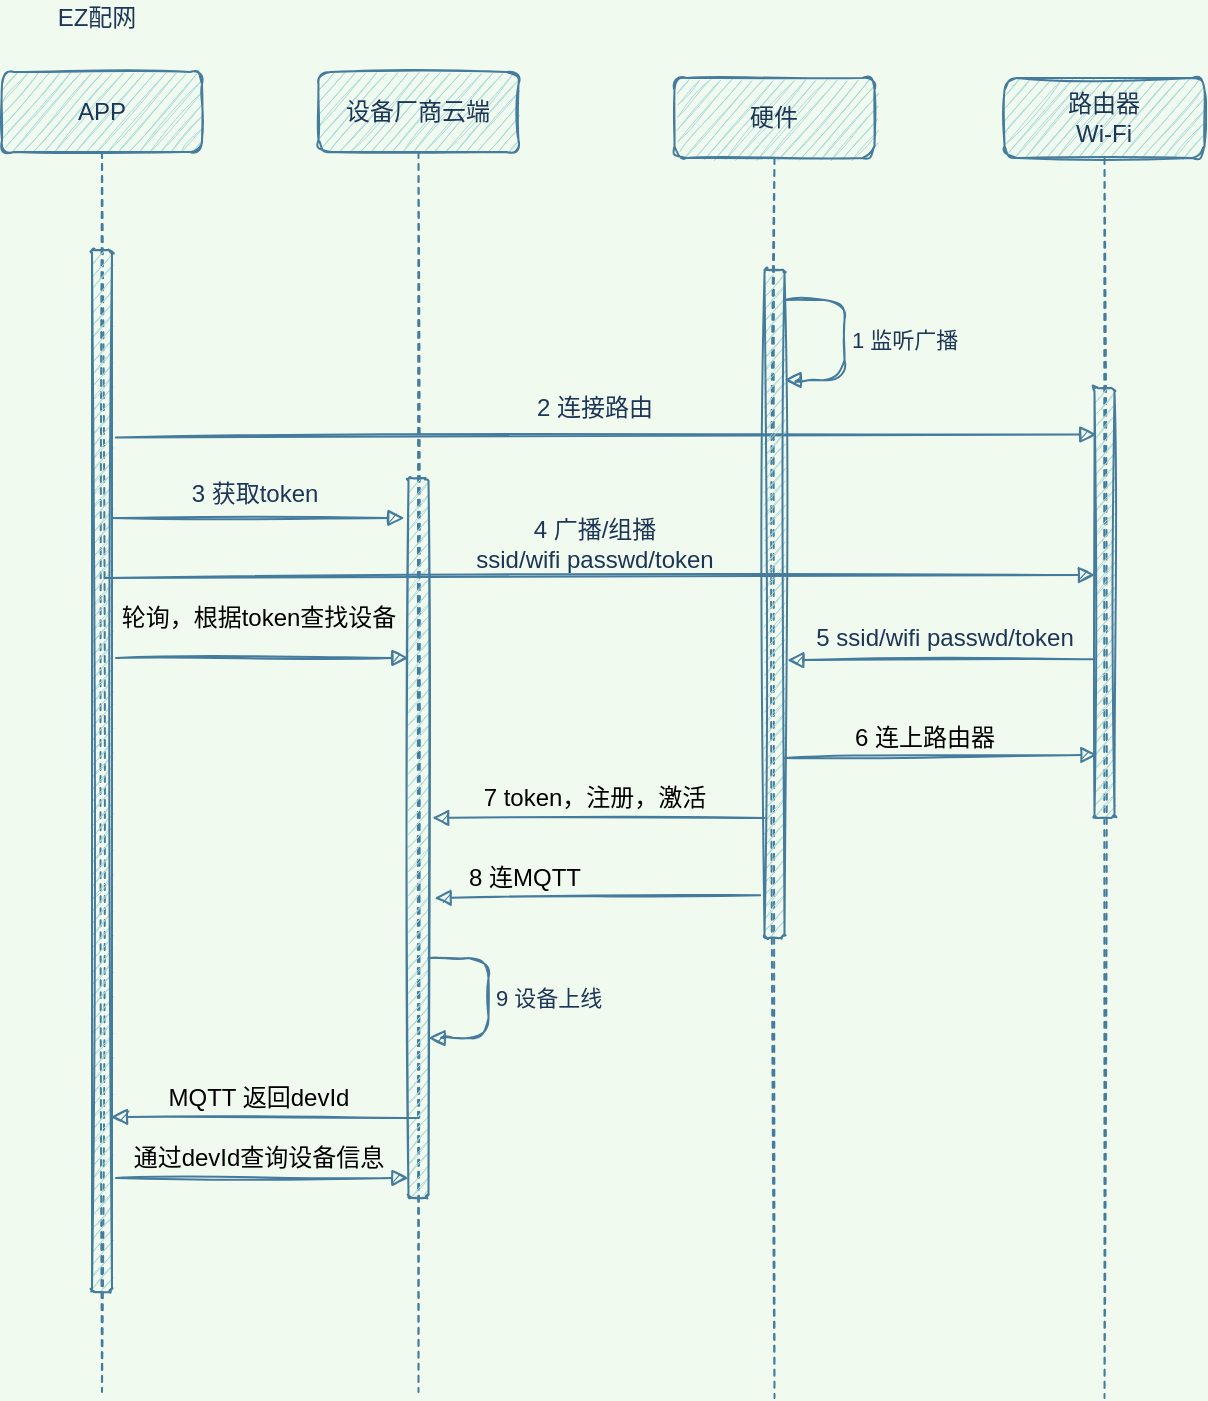 <mxfile version="14.6.13" type="device" pages="4"><diagram id="kgpKYQtTHZ0yAKxKKP6v" name="EZ配网"><mxGraphModel dx="1113" dy="734" grid="0" gridSize="10" guides="1" tooltips="1" connect="1" arrows="1" fold="1" page="1" pageScale="1" pageWidth="850" pageHeight="1100" background="#F1FAEE" math="0" shadow="0"><root><mxCell id="0"/><mxCell id="1" parent="0"/><mxCell id="9DvEw8QAclFTH_7B0OUG-3" value="设备厂商云端" style="shape=umlLifeline;perimeter=lifelinePerimeter;whiteSpace=wrap;html=1;container=1;collapsible=0;recursiveResize=0;outlineConnect=0;fillColor=#A8DADC;strokeColor=#457B9D;fontColor=#1D3557;rounded=1;sketch=1;" parent="1" vertex="1"><mxGeometry x="267.25" y="139" width="100" height="660" as="geometry"/></mxCell><mxCell id="9DvEw8QAclFTH_7B0OUG-5" value="路由器&lt;br&gt;Wi-Fi" style="shape=umlLifeline;perimeter=lifelinePerimeter;whiteSpace=wrap;html=1;container=1;collapsible=0;recursiveResize=0;outlineConnect=0;fillColor=#A8DADC;strokeColor=#457B9D;rounded=1;fontColor=#1D3557;sketch=1;" parent="1" vertex="1"><mxGeometry x="610.25" y="142" width="100" height="660" as="geometry"/></mxCell><mxCell id="9DvEw8QAclFTH_7B0OUG-10" value="" style="html=1;points=[];perimeter=orthogonalPerimeter;rounded=1;fillColor=#A8DADC;strokeColor=#457B9D;fontColor=#1D3557;sketch=1;" parent="1" vertex="1"><mxGeometry x="312.25" y="342" width="10" height="360" as="geometry"/></mxCell><mxCell id="9DvEw8QAclFTH_7B0OUG-13" value="1 监听广播" style="edgeStyle=orthogonalEdgeStyle;html=1;align=left;spacingLeft=2;endArrow=block;strokeColor=#457B9D;fontColor=#1D3557;labelBackgroundColor=#F1FAEE;sketch=1;" parent="1" edge="1"><mxGeometry relative="1" as="geometry"><mxPoint x="500.25" y="253" as="sourcePoint"/><Array as="points"><mxPoint x="530.25" y="253"/><mxPoint x="530.25" y="293"/><mxPoint x="505.25" y="293"/></Array><mxPoint x="500.25" y="293" as="targetPoint"/></mxGeometry></mxCell><mxCell id="9DvEw8QAclFTH_7B0OUG-23" value="硬件" style="shape=umlLifeline;perimeter=lifelinePerimeter;whiteSpace=wrap;html=1;container=1;collapsible=0;recursiveResize=0;outlineConnect=0;fillColor=#A8DADC;strokeColor=#457B9D;rounded=1;fontColor=#1D3557;sketch=1;" parent="1" vertex="1"><mxGeometry x="445.25" y="142" width="100" height="660" as="geometry"/></mxCell><mxCell id="9DvEw8QAclFTH_7B0OUG-25" value="" style="html=1;verticalAlign=bottom;endArrow=block;strokeColor=#457B9D;fontColor=#1D3557;labelBackgroundColor=#F1FAEE;sketch=1;" parent="1" edge="1"><mxGeometry x="-0.2" y="-150" width="80" relative="1" as="geometry"><mxPoint x="164" y="362" as="sourcePoint"/><mxPoint x="310.25" y="362" as="targetPoint"/><mxPoint as="offset"/></mxGeometry></mxCell><mxCell id="9DvEw8QAclFTH_7B0OUG-27" value="" style="html=1;verticalAlign=bottom;endArrow=block;strokeColor=#457B9D;fontColor=#1D3557;labelBackgroundColor=#F1FAEE;sketch=1;exitX=1.184;exitY=0.18;exitDx=0;exitDy=0;exitPerimeter=0;entryX=0.093;entryY=0.108;entryDx=0;entryDy=0;entryPerimeter=0;" parent="1" source="9DvEw8QAclFTH_7B0OUG-6" target="9DvEw8QAclFTH_7B0OUG-40" edge="1"><mxGeometry x="-0.2" y="-150" width="80" relative="1" as="geometry"><mxPoint x="510.25" y="322" as="sourcePoint"/><mxPoint x="650.25" y="322" as="targetPoint"/><mxPoint as="offset"/></mxGeometry></mxCell><mxCell id="9DvEw8QAclFTH_7B0OUG-28" value="2 连接路由" style="text;html=1;align=center;verticalAlign=middle;resizable=0;points=[];autosize=1;strokeColor=none;rounded=1;fontColor=#1D3557;sketch=1;" parent="1" vertex="1"><mxGeometry x="370.25" y="297" width="70" height="20" as="geometry"/></mxCell><mxCell id="9DvEw8QAclFTH_7B0OUG-38" value="" style="html=1;verticalAlign=bottom;endArrow=block;exitX=-0.045;exitY=0.631;exitDx=0;exitDy=0;exitPerimeter=0;strokeColor=#457B9D;fontColor=#1D3557;labelBackgroundColor=#F1FAEE;sketch=1;entryX=1.135;entryY=0.584;entryDx=0;entryDy=0;entryPerimeter=0;" parent="1" source="9DvEw8QAclFTH_7B0OUG-40" target="9DvEw8QAclFTH_7B0OUG-41" edge="1"><mxGeometry x="-0.2" y="-150" width="80" relative="1" as="geometry"><mxPoint x="652.25" y="760" as="sourcePoint"/><mxPoint x="504.25" y="433" as="targetPoint"/><mxPoint as="offset"/><Array as="points"/></mxGeometry></mxCell><mxCell id="9DvEw8QAclFTH_7B0OUG-40" value="" style="html=1;points=[];perimeter=orthogonalPerimeter;rounded=1;fillColor=#A8DADC;strokeColor=#457B9D;fontColor=#1D3557;sketch=1;" parent="1" vertex="1"><mxGeometry x="655.25" y="297" width="10" height="215" as="geometry"/></mxCell><mxCell id="9DvEw8QAclFTH_7B0OUG-41" value="" style="html=1;points=[];perimeter=orthogonalPerimeter;rounded=1;fillColor=#A8DADC;strokeColor=#457B9D;fontColor=#1D3557;sketch=1;" parent="1" vertex="1"><mxGeometry x="490.25" y="238" width="10" height="334" as="geometry"/></mxCell><mxCell id="9DvEw8QAclFTH_7B0OUG-46" value="EZ配网" style="text;html=1;align=center;verticalAlign=middle;resizable=0;points=[];autosize=1;strokeColor=none;rounded=1;fontColor=#1D3557;sketch=1;" parent="1" vertex="1"><mxGeometry x="131.25" y="103" width="49" height="18" as="geometry"/></mxCell><mxCell id="FOMzilFE0z9RWze-SC_D-1" value="APP" style="shape=umlLifeline;perimeter=lifelinePerimeter;whiteSpace=wrap;html=1;container=1;collapsible=0;recursiveResize=0;outlineConnect=0;fillColor=#A8DADC;strokeColor=#457B9D;fontColor=#1D3557;rounded=1;sketch=1;" vertex="1" parent="1"><mxGeometry x="109" y="139" width="100" height="660" as="geometry"/></mxCell><mxCell id="9DvEw8QAclFTH_7B0OUG-6" value="" style="html=1;points=[];perimeter=orthogonalPerimeter;rounded=1;fillColor=#A8DADC;strokeColor=#457B9D;fontColor=#1D3557;sketch=1;" parent="FOMzilFE0z9RWze-SC_D-1" vertex="1"><mxGeometry x="45" y="89" width="10" height="521" as="geometry"/></mxCell><mxCell id="FOMzilFE0z9RWze-SC_D-2" value="3 获取token" style="text;html=1;align=center;verticalAlign=middle;resizable=0;points=[];autosize=1;strokeColor=none;rounded=1;fontColor=#1D3557;sketch=1;" vertex="1" parent="1"><mxGeometry x="195.25" y="339.5" width="80" height="20" as="geometry"/></mxCell><mxCell id="FOMzilFE0z9RWze-SC_D-3" value="" style="html=1;verticalAlign=bottom;endArrow=block;strokeColor=#457B9D;fontColor=#1D3557;labelBackgroundColor=#F1FAEE;sketch=1;entryX=0.024;entryY=0.435;entryDx=0;entryDy=0;entryPerimeter=0;" edge="1" parent="1" target="9DvEw8QAclFTH_7B0OUG-40"><mxGeometry x="-0.2" y="-150" width="80" relative="1" as="geometry"><mxPoint x="160.25" y="392" as="sourcePoint"/><mxPoint x="640.25" y="392" as="targetPoint"/><mxPoint as="offset"/></mxGeometry></mxCell><mxCell id="FOMzilFE0z9RWze-SC_D-4" value="4 广播/组播 &lt;br&gt;ssid/wifi passwd/token" style="text;html=1;align=center;verticalAlign=middle;resizable=0;points=[];autosize=1;strokeColor=none;rounded=1;fontColor=#1D3557;sketch=1;" vertex="1" parent="1"><mxGeometry x="340.25" y="359.5" width="130" height="30" as="geometry"/></mxCell><mxCell id="FOMzilFE0z9RWze-SC_D-5" value="" style="html=1;verticalAlign=bottom;endArrow=block;strokeColor=#457B9D;fontColor=#1D3557;labelBackgroundColor=#F1FAEE;sketch=1;entryX=0.143;entryY=0.853;entryDx=0;entryDy=0;entryPerimeter=0;" edge="1" parent="1" target="9DvEw8QAclFTH_7B0OUG-40"><mxGeometry x="-0.2" y="-150" width="80" relative="1" as="geometry"><mxPoint x="500.25" y="482" as="sourcePoint"/><mxPoint x="650.25" y="482" as="targetPoint"/><mxPoint as="offset"/></mxGeometry></mxCell><mxCell id="FOMzilFE0z9RWze-SC_D-6" value="&lt;span style=&quot;color: rgb(29 , 53 , 87)&quot;&gt;5 ssid/wifi passwd/token&lt;/span&gt;" style="text;html=1;align=center;verticalAlign=middle;resizable=0;points=[];autosize=1;strokeColor=none;" vertex="1" parent="1"><mxGeometry x="510.25" y="412" width="140" height="20" as="geometry"/></mxCell><mxCell id="FOMzilFE0z9RWze-SC_D-7" value="6 连上路由器" style="text;html=1;align=center;verticalAlign=middle;resizable=0;points=[];autosize=1;strokeColor=none;" vertex="1" parent="1"><mxGeometry x="525.25" y="462" width="90" height="20" as="geometry"/></mxCell><mxCell id="FOMzilFE0z9RWze-SC_D-9" value="" style="html=1;verticalAlign=bottom;endArrow=block;exitX=-0.045;exitY=0.631;exitDx=0;exitDy=0;exitPerimeter=0;strokeColor=#457B9D;fontColor=#1D3557;labelBackgroundColor=#F1FAEE;sketch=1;entryX=1.186;entryY=0.472;entryDx=0;entryDy=0;entryPerimeter=0;" edge="1" parent="1" target="9DvEw8QAclFTH_7B0OUG-10"><mxGeometry x="-0.2" y="-150" width="80" relative="1" as="geometry"><mxPoint x="490.25" y="512.005" as="sourcePoint"/><mxPoint x="330.51" y="512.005" as="targetPoint"/><mxPoint as="offset"/><Array as="points"/></mxGeometry></mxCell><mxCell id="FOMzilFE0z9RWze-SC_D-10" value="7 token，注册，激活" style="text;html=1;align=center;verticalAlign=middle;resizable=0;points=[];autosize=1;strokeColor=none;" vertex="1" parent="1"><mxGeometry x="340.25" y="492" width="130" height="20" as="geometry"/></mxCell><mxCell id="FOMzilFE0z9RWze-SC_D-12" value="" style="html=1;verticalAlign=bottom;endArrow=block;strokeColor=#457B9D;fontColor=#1D3557;labelBackgroundColor=#F1FAEE;sketch=1;exitX=-0.214;exitY=0.936;exitDx=0;exitDy=0;exitPerimeter=0;" edge="1" parent="1" source="9DvEw8QAclFTH_7B0OUG-41"><mxGeometry x="-0.2" y="-150" width="80" relative="1" as="geometry"><mxPoint x="485.25" y="552" as="sourcePoint"/><mxPoint x="325.25" y="552" as="targetPoint"/><mxPoint as="offset"/><Array as="points"/></mxGeometry></mxCell><mxCell id="FOMzilFE0z9RWze-SC_D-13" value="8 连MQTT" style="text;html=1;align=center;verticalAlign=middle;resizable=0;points=[];autosize=1;strokeColor=none;" vertex="1" parent="1"><mxGeometry x="335.25" y="532" width="70" height="20" as="geometry"/></mxCell><mxCell id="FOMzilFE0z9RWze-SC_D-14" value="9 设备上线" style="edgeStyle=orthogonalEdgeStyle;html=1;align=left;spacingLeft=2;endArrow=block;strokeColor=#457B9D;fontColor=#1D3557;labelBackgroundColor=#F1FAEE;sketch=1;" edge="1" parent="1"><mxGeometry relative="1" as="geometry"><mxPoint x="322.25" y="582" as="sourcePoint"/><Array as="points"><mxPoint x="352.25" y="582"/><mxPoint x="352.25" y="622"/><mxPoint x="327.25" y="622"/></Array><mxPoint x="322.25" y="622" as="targetPoint"/></mxGeometry></mxCell><mxCell id="FOMzilFE0z9RWze-SC_D-15" value="" style="html=1;verticalAlign=bottom;endArrow=block;strokeColor=#457B9D;fontColor=#1D3557;labelBackgroundColor=#F1FAEE;sketch=1;" edge="1" parent="1"><mxGeometry x="-0.2" y="-150" width="80" relative="1" as="geometry"><mxPoint x="166.0" y="432" as="sourcePoint"/><mxPoint x="312.25" y="432" as="targetPoint"/><mxPoint as="offset"/></mxGeometry></mxCell><mxCell id="FOMzilFE0z9RWze-SC_D-16" value="轮询，根据token查找设备" style="text;html=1;align=center;verticalAlign=middle;resizable=0;points=[];autosize=1;strokeColor=none;" vertex="1" parent="1"><mxGeometry x="162.25" y="402" width="150" height="20" as="geometry"/></mxCell><mxCell id="FOMzilFE0z9RWze-SC_D-17" value="" style="html=1;verticalAlign=bottom;endArrow=block;exitX=-0.045;exitY=0.631;exitDx=0;exitDy=0;exitPerimeter=0;strokeColor=#457B9D;fontColor=#1D3557;labelBackgroundColor=#F1FAEE;sketch=1;entryX=0.954;entryY=0.832;entryDx=0;entryDy=0;entryPerimeter=0;" edge="1" parent="1" target="9DvEw8QAclFTH_7B0OUG-6"><mxGeometry x="-0.2" y="-150" width="80" relative="1" as="geometry"><mxPoint x="317.12" y="662.005" as="sourcePoint"/><mxPoint x="170.25" y="662" as="targetPoint"/><mxPoint as="offset"/><Array as="points"/></mxGeometry></mxCell><mxCell id="FOMzilFE0z9RWze-SC_D-18" value="MQTT 返回devId" style="text;html=1;align=center;verticalAlign=middle;resizable=0;points=[];autosize=1;strokeColor=none;" vertex="1" parent="1"><mxGeometry x="182.25" y="642" width="110" height="20" as="geometry"/></mxCell><mxCell id="FOMzilFE0z9RWze-SC_D-19" value="" style="html=1;verticalAlign=bottom;endArrow=block;strokeColor=#457B9D;fontColor=#1D3557;labelBackgroundColor=#F1FAEE;sketch=1;" edge="1" parent="1"><mxGeometry x="-0.2" y="-150" width="80" relative="1" as="geometry"><mxPoint x="166.0" y="692" as="sourcePoint"/><mxPoint x="312.25" y="692" as="targetPoint"/><mxPoint as="offset"/></mxGeometry></mxCell><mxCell id="FOMzilFE0z9RWze-SC_D-20" value="通过devId查询设备信息" style="text;html=1;align=center;verticalAlign=middle;resizable=0;points=[];autosize=1;strokeColor=none;" vertex="1" parent="1"><mxGeometry x="167.25" y="672" width="140" height="20" as="geometry"/></mxCell></root></mxGraphModel></diagram><diagram id="xIw00TOFJyKZQ5tCRaph" name="AP配网"><mxGraphModel dx="946" dy="624" grid="0" gridSize="10" guides="1" tooltips="1" connect="1" arrows="1" fold="1" page="1" pageScale="1" pageWidth="827" pageHeight="1169" background="#F1FAEE" math="0" shadow="0"><root><mxCell id="XyNTBXhXHO-JWrZTeXKN-0"/><mxCell id="XyNTBXhXHO-JWrZTeXKN-1" parent="XyNTBXhXHO-JWrZTeXKN-0"/><mxCell id="XyNTBXhXHO-JWrZTeXKN-2" value="设备厂商云端" style="shape=umlLifeline;perimeter=lifelinePerimeter;whiteSpace=wrap;html=1;container=1;collapsible=0;recursiveResize=0;outlineConnect=0;fillColor=#A8DADC;strokeColor=#457B9D;fontColor=#1D3557;rounded=1;sketch=1;" vertex="1" parent="XyNTBXhXHO-JWrZTeXKN-1"><mxGeometry x="267.25" y="139" width="100" height="660" as="geometry"/></mxCell><mxCell id="XyNTBXhXHO-JWrZTeXKN-3" value="路由器&lt;br&gt;Wi-Fi" style="shape=umlLifeline;perimeter=lifelinePerimeter;whiteSpace=wrap;html=1;container=1;collapsible=0;recursiveResize=0;outlineConnect=0;fillColor=#A8DADC;strokeColor=#457B9D;rounded=1;fontColor=#1D3557;sketch=1;" vertex="1" parent="XyNTBXhXHO-JWrZTeXKN-1"><mxGeometry x="610.25" y="142" width="100" height="660" as="geometry"/></mxCell><mxCell id="XyNTBXhXHO-JWrZTeXKN-4" value="" style="html=1;points=[];perimeter=orthogonalPerimeter;rounded=1;fillColor=#A8DADC;strokeColor=#457B9D;fontColor=#1D3557;sketch=1;" vertex="1" parent="XyNTBXhXHO-JWrZTeXKN-1"><mxGeometry x="312.25" y="240" width="10" height="462" as="geometry"/></mxCell><mxCell id="XyNTBXhXHO-JWrZTeXKN-5" value="1 开启设备热点" style="edgeStyle=orthogonalEdgeStyle;html=1;align=left;spacingLeft=2;endArrow=block;strokeColor=#457B9D;fontColor=#1D3557;labelBackgroundColor=#F1FAEE;sketch=1;" edge="1" parent="XyNTBXhXHO-JWrZTeXKN-1"><mxGeometry relative="1" as="geometry"><mxPoint x="500.25" y="253" as="sourcePoint"/><Array as="points"><mxPoint x="530.25" y="253"/><mxPoint x="530.25" y="293"/><mxPoint x="505.25" y="293"/></Array><mxPoint x="500.25" y="293" as="targetPoint"/></mxGeometry></mxCell><mxCell id="XyNTBXhXHO-JWrZTeXKN-6" value="硬件" style="shape=umlLifeline;perimeter=lifelinePerimeter;whiteSpace=wrap;html=1;container=1;collapsible=0;recursiveResize=0;outlineConnect=0;fillColor=#A8DADC;strokeColor=#457B9D;rounded=1;fontColor=#1D3557;sketch=1;" vertex="1" parent="XyNTBXhXHO-JWrZTeXKN-1"><mxGeometry x="445.25" y="142" width="100" height="660" as="geometry"/></mxCell><mxCell id="XyNTBXhXHO-JWrZTeXKN-7" value="" style="html=1;verticalAlign=bottom;endArrow=block;strokeColor=#457B9D;fontColor=#1D3557;labelBackgroundColor=#F1FAEE;sketch=1;" edge="1" parent="XyNTBXhXHO-JWrZTeXKN-1"><mxGeometry x="-0.2" y="-150" width="80" relative="1" as="geometry"><mxPoint x="167.25" y="330" as="sourcePoint"/><mxPoint x="313.5" y="330" as="targetPoint"/><mxPoint as="offset"/></mxGeometry></mxCell><mxCell id="XyNTBXhXHO-JWrZTeXKN-11" value="" style="html=1;points=[];perimeter=orthogonalPerimeter;rounded=1;fillColor=#A8DADC;strokeColor=#457B9D;fontColor=#1D3557;sketch=1;" vertex="1" parent="XyNTBXhXHO-JWrZTeXKN-1"><mxGeometry x="655.25" y="297" width="10" height="215" as="geometry"/></mxCell><mxCell id="XyNTBXhXHO-JWrZTeXKN-12" value="" style="html=1;points=[];perimeter=orthogonalPerimeter;rounded=1;fillColor=#A8DADC;strokeColor=#457B9D;fontColor=#1D3557;sketch=1;" vertex="1" parent="XyNTBXhXHO-JWrZTeXKN-1"><mxGeometry x="490.25" y="238" width="10" height="334" as="geometry"/></mxCell><mxCell id="XyNTBXhXHO-JWrZTeXKN-13" value="AP配网" style="text;html=1;align=center;verticalAlign=middle;resizable=0;points=[];autosize=1;strokeColor=none;rounded=1;fontColor=#1D3557;sketch=1;" vertex="1" parent="XyNTBXhXHO-JWrZTeXKN-1"><mxGeometry x="126.25" y="102" width="60" height="20" as="geometry"/></mxCell><mxCell id="XyNTBXhXHO-JWrZTeXKN-14" value="APP" style="shape=umlLifeline;perimeter=lifelinePerimeter;whiteSpace=wrap;html=1;container=1;collapsible=0;recursiveResize=0;outlineConnect=0;fillColor=#A8DADC;strokeColor=#457B9D;fontColor=#1D3557;rounded=1;sketch=1;" vertex="1" parent="XyNTBXhXHO-JWrZTeXKN-1"><mxGeometry x="109" y="139" width="100" height="660" as="geometry"/></mxCell><mxCell id="XyNTBXhXHO-JWrZTeXKN-15" value="" style="html=1;points=[];perimeter=orthogonalPerimeter;rounded=1;fillColor=#A8DADC;strokeColor=#457B9D;fontColor=#1D3557;sketch=1;" vertex="1" parent="XyNTBXhXHO-JWrZTeXKN-14"><mxGeometry x="45" y="89" width="10" height="521" as="geometry"/></mxCell><mxCell id="XyNTBXhXHO-JWrZTeXKN-16" value="2 获取token" style="text;html=1;align=center;verticalAlign=middle;resizable=0;points=[];autosize=1;strokeColor=none;rounded=1;fontColor=#1D3557;sketch=1;" vertex="1" parent="XyNTBXhXHO-JWrZTeXKN-1"><mxGeometry x="187.25" y="310" width="80" height="20" as="geometry"/></mxCell><mxCell id="XyNTBXhXHO-JWrZTeXKN-17" value="" style="html=1;verticalAlign=bottom;endArrow=block;strokeColor=#457B9D;fontColor=#1D3557;labelBackgroundColor=#F1FAEE;sketch=1;" edge="1" parent="XyNTBXhXHO-JWrZTeXKN-1"><mxGeometry x="-0.2" y="-150" width="80" relative="1" as="geometry"><mxPoint x="160.25" y="392" as="sourcePoint"/><mxPoint x="490" y="391" as="targetPoint"/><mxPoint as="offset"/></mxGeometry></mxCell><mxCell id="XyNTBXhXHO-JWrZTeXKN-18" value="3 广播/组播 &lt;br&gt;ssid/wifi passwd/token" style="text;html=1;align=center;verticalAlign=middle;resizable=0;points=[];autosize=1;strokeColor=none;rounded=1;fontColor=#1D3557;sketch=1;" vertex="1" parent="XyNTBXhXHO-JWrZTeXKN-1"><mxGeometry x="322.25" y="359.5" width="130" height="30" as="geometry"/></mxCell><mxCell id="XyNTBXhXHO-JWrZTeXKN-19" value="" style="html=1;verticalAlign=bottom;endArrow=block;strokeColor=#457B9D;fontColor=#1D3557;entryX=-0.139;entryY=0.637;entryDx=0;entryDy=0;entryPerimeter=0;labelBackgroundColor=#F1FAEE;sketch=1;exitX=1.161;exitY=0.588;exitDx=0;exitDy=0;exitPerimeter=0;" edge="1" parent="XyNTBXhXHO-JWrZTeXKN-1" target="XyNTBXhXHO-JWrZTeXKN-11" source="XyNTBXhXHO-JWrZTeXKN-12"><mxGeometry x="-0.2" y="-150" width="80" relative="1" as="geometry"><mxPoint x="500.25" y="482" as="sourcePoint"/><mxPoint x="650.25" y="482" as="targetPoint"/><mxPoint as="offset"/></mxGeometry></mxCell><mxCell id="XyNTBXhXHO-JWrZTeXKN-21" value="4 连上路由器" style="text;html=1;align=center;verticalAlign=middle;resizable=0;points=[];autosize=1;strokeColor=none;fontColor=#1D3557;sketch=1;" vertex="1" parent="XyNTBXhXHO-JWrZTeXKN-1"><mxGeometry x="525.25" y="410" width="90" height="20" as="geometry"/></mxCell><mxCell id="XyNTBXhXHO-JWrZTeXKN-22" value="" style="html=1;verticalAlign=bottom;endArrow=block;exitX=-0.045;exitY=0.631;exitDx=0;exitDy=0;exitPerimeter=0;strokeColor=#457B9D;fontColor=#1D3557;labelBackgroundColor=#F1FAEE;sketch=1;" edge="1" parent="XyNTBXhXHO-JWrZTeXKN-1"><mxGeometry x="-0.2" y="-150" width="80" relative="1" as="geometry"><mxPoint x="490.25" y="512.005" as="sourcePoint"/><mxPoint x="320" y="512" as="targetPoint"/><mxPoint as="offset"/><Array as="points"><mxPoint x="330" y="512"/></Array></mxGeometry></mxCell><mxCell id="XyNTBXhXHO-JWrZTeXKN-23" value="5 token，注册，激活" style="text;html=1;align=center;verticalAlign=middle;resizable=0;points=[];autosize=1;strokeColor=none;fontColor=#1D3557;sketch=1;" vertex="1" parent="XyNTBXhXHO-JWrZTeXKN-1"><mxGeometry x="340.25" y="492" width="130" height="20" as="geometry"/></mxCell><mxCell id="XyNTBXhXHO-JWrZTeXKN-26" value="6 设备上线" style="edgeStyle=orthogonalEdgeStyle;html=1;align=left;spacingLeft=2;endArrow=block;strokeColor=#457B9D;fontColor=#1D3557;labelBackgroundColor=#F1FAEE;sketch=1;" edge="1" parent="XyNTBXhXHO-JWrZTeXKN-1"><mxGeometry relative="1" as="geometry"><mxPoint x="322.25" y="582" as="sourcePoint"/><Array as="points"><mxPoint x="352.25" y="582"/><mxPoint x="352.25" y="622"/><mxPoint x="327.25" y="622"/></Array><mxPoint x="322.25" y="622" as="targetPoint"/></mxGeometry></mxCell><mxCell id="XyNTBXhXHO-JWrZTeXKN-27" value="" style="html=1;verticalAlign=bottom;endArrow=block;strokeColor=#457B9D;fontColor=#1D3557;labelBackgroundColor=#F1FAEE;sketch=1;" edge="1" parent="XyNTBXhXHO-JWrZTeXKN-1"><mxGeometry x="-0.2" y="-150" width="80" relative="1" as="geometry"><mxPoint x="164.13" y="460.0" as="sourcePoint"/><mxPoint x="310.38" y="460.0" as="targetPoint"/><mxPoint as="offset"/></mxGeometry></mxCell><mxCell id="XyNTBXhXHO-JWrZTeXKN-28" value="轮询，根据token查找设备" style="text;html=1;align=center;verticalAlign=middle;resizable=0;points=[];autosize=1;strokeColor=none;fontColor=#1D3557;sketch=1;" vertex="1" parent="XyNTBXhXHO-JWrZTeXKN-1"><mxGeometry x="167.25" y="430" width="150" height="20" as="geometry"/></mxCell><mxCell id="XyNTBXhXHO-JWrZTeXKN-29" value="" style="html=1;verticalAlign=bottom;endArrow=block;exitX=-0.045;exitY=0.631;exitDx=0;exitDy=0;exitPerimeter=0;strokeColor=#457B9D;fontColor=#1D3557;entryX=0.954;entryY=0.832;entryDx=0;entryDy=0;entryPerimeter=0;labelBackgroundColor=#F1FAEE;sketch=1;" edge="1" parent="XyNTBXhXHO-JWrZTeXKN-1" target="XyNTBXhXHO-JWrZTeXKN-15"><mxGeometry x="-0.2" y="-150" width="80" relative="1" as="geometry"><mxPoint x="317.12" y="662.005" as="sourcePoint"/><mxPoint x="170.25" y="662" as="targetPoint"/><mxPoint as="offset"/><Array as="points"/></mxGeometry></mxCell><mxCell id="XyNTBXhXHO-JWrZTeXKN-30" value="MQTT 返回devId" style="text;html=1;align=center;verticalAlign=middle;resizable=0;points=[];autosize=1;strokeColor=none;fontColor=#1D3557;sketch=1;" vertex="1" parent="XyNTBXhXHO-JWrZTeXKN-1"><mxGeometry x="182.25" y="642" width="110" height="20" as="geometry"/></mxCell><mxCell id="XyNTBXhXHO-JWrZTeXKN-31" value="" style="html=1;verticalAlign=bottom;endArrow=block;strokeColor=#457B9D;fontColor=#1D3557;labelBackgroundColor=#F1FAEE;sketch=1;" edge="1" parent="XyNTBXhXHO-JWrZTeXKN-1"><mxGeometry x="-0.2" y="-150" width="80" relative="1" as="geometry"><mxPoint x="166.0" y="692" as="sourcePoint"/><mxPoint x="312.25" y="692" as="targetPoint"/><mxPoint as="offset"/></mxGeometry></mxCell><mxCell id="XyNTBXhXHO-JWrZTeXKN-32" value="通过devId查询设备信息" style="text;html=1;align=center;verticalAlign=middle;resizable=0;points=[];autosize=1;strokeColor=none;fontColor=#1D3557;sketch=1;" vertex="1" parent="XyNTBXhXHO-JWrZTeXKN-1"><mxGeometry x="167.25" y="672" width="140" height="20" as="geometry"/></mxCell></root></mxGraphModel></diagram><diagram name="zigbee有线网关配网" id="xlcHBCz78Ty559jBJS4o"><mxGraphModel dx="1351" dy="891" grid="0" gridSize="10" guides="1" tooltips="1" connect="1" arrows="1" fold="1" page="1" pageScale="1" pageWidth="827" pageHeight="1169" background="#F1FAEE" math="0" shadow="0"><root><mxCell id="naeunsqpLvMCbUJYBVNc-0"/><mxCell id="naeunsqpLvMCbUJYBVNc-1" parent="naeunsqpLvMCbUJYBVNc-0"/><mxCell id="naeunsqpLvMCbUJYBVNc-2" value="APP" style="shape=umlLifeline;perimeter=lifelinePerimeter;whiteSpace=wrap;html=1;container=1;collapsible=0;recursiveResize=0;outlineConnect=0;fillColor=#A8DADC;strokeColor=#457B9D;fontColor=#1D3557;rounded=1;sketch=1;" vertex="1" parent="naeunsqpLvMCbUJYBVNc-1"><mxGeometry x="267.25" y="139" width="100" height="660" as="geometry"/></mxCell><mxCell id="naeunsqpLvMCbUJYBVNc-4" value="" style="html=1;points=[];perimeter=orthogonalPerimeter;rounded=1;fillColor=#A8DADC;strokeColor=#457B9D;fontColor=#1D3557;sketch=1;" vertex="1" parent="naeunsqpLvMCbUJYBVNc-1"><mxGeometry x="312.25" y="240" width="10" height="330" as="geometry"/></mxCell><mxCell id="naeunsqpLvMCbUJYBVNc-6" value="云端" style="shape=umlLifeline;perimeter=lifelinePerimeter;whiteSpace=wrap;html=1;container=1;collapsible=0;recursiveResize=0;outlineConnect=0;fillColor=#A8DADC;strokeColor=#457B9D;rounded=1;fontColor=#1D3557;sketch=1;" vertex="1" parent="naeunsqpLvMCbUJYBVNc-1"><mxGeometry x="445.25" y="142" width="100" height="660" as="geometry"/></mxCell><mxCell id="naeunsqpLvMCbUJYBVNc-7" value="" style="html=1;verticalAlign=bottom;endArrow=block;strokeColor=#457B9D;fontColor=#1D3557;labelBackgroundColor=#F1FAEE;sketch=1;exitX=1.061;exitY=0.298;exitDx=0;exitDy=0;exitPerimeter=0;" edge="1" parent="naeunsqpLvMCbUJYBVNc-1" source="naeunsqpLvMCbUJYBVNc-4"><mxGeometry x="-0.2" y="-150" width="80" relative="1" as="geometry"><mxPoint x="332.12" y="340" as="sourcePoint"/><mxPoint x="490" y="340" as="targetPoint"/><mxPoint as="offset"/></mxGeometry></mxCell><mxCell id="naeunsqpLvMCbUJYBVNc-9" value="" style="html=1;points=[];perimeter=orthogonalPerimeter;rounded=1;fillColor=#A8DADC;strokeColor=#457B9D;fontColor=#1D3557;sketch=1;" vertex="1" parent="naeunsqpLvMCbUJYBVNc-1"><mxGeometry x="490.25" y="238" width="10" height="334" as="geometry"/></mxCell><mxCell id="naeunsqpLvMCbUJYBVNc-10" value="zigbee有线网关配网" style="text;html=1;align=center;verticalAlign=middle;resizable=0;points=[];autosize=1;strokeColor=none;rounded=1;fontColor=#1D3557;sketch=1;" vertex="1" parent="naeunsqpLvMCbUJYBVNc-1"><mxGeometry x="98.25" y="103" width="117" height="18" as="geometry"/></mxCell><mxCell id="naeunsqpLvMCbUJYBVNc-11" value="zigbee网关" style="shape=umlLifeline;perimeter=lifelinePerimeter;whiteSpace=wrap;html=1;container=1;collapsible=0;recursiveResize=0;outlineConnect=0;fillColor=#A8DADC;strokeColor=#457B9D;fontColor=#1D3557;rounded=1;sketch=1;" vertex="1" parent="naeunsqpLvMCbUJYBVNc-1"><mxGeometry x="109" y="139" width="100" height="660" as="geometry"/></mxCell><mxCell id="naeunsqpLvMCbUJYBVNc-12" value="" style="html=1;points=[];perimeter=orthogonalPerimeter;rounded=1;fillColor=#A8DADC;strokeColor=#457B9D;fontColor=#1D3557;sketch=1;" vertex="1" parent="naeunsqpLvMCbUJYBVNc-11"><mxGeometry x="45" y="89" width="10" height="351" as="geometry"/></mxCell><mxCell id="naeunsqpLvMCbUJYBVNc-13" value="1 蓝牙广播&lt;br&gt;uuid/pid" style="text;html=1;align=center;verticalAlign=middle;resizable=0;points=[];autosize=1;strokeColor=none;rounded=1;fontColor=#1D3557;sketch=1;" vertex="1" parent="naeunsqpLvMCbUJYBVNc-1"><mxGeometry x="197.25" y="260" width="70" height="30" as="geometry"/></mxCell><mxCell id="naeunsqpLvMCbUJYBVNc-18" value="" style="html=1;verticalAlign=bottom;endArrow=block;exitX=-0.045;exitY=0.631;exitDx=0;exitDy=0;exitPerimeter=0;strokeColor=#457B9D;fontColor=#1D3557;labelBackgroundColor=#F1FAEE;sketch=1;" edge="1" parent="naeunsqpLvMCbUJYBVNc-1"><mxGeometry x="-0.2" y="-150" width="80" relative="1" as="geometry"><mxPoint x="492.5" y="390.005" as="sourcePoint"/><mxPoint x="322.25" y="390" as="targetPoint"/><mxPoint as="offset"/><Array as="points"><mxPoint x="332.25" y="390"/></Array></mxGeometry></mxCell><mxCell id="naeunsqpLvMCbUJYBVNc-19" value="3 token" style="text;html=1;align=center;verticalAlign=middle;resizable=0;points=[];autosize=1;strokeColor=none;fontColor=#1D3557;sketch=1;" vertex="1" parent="naeunsqpLvMCbUJYBVNc-1"><mxGeometry x="377.25" y="360" width="50" height="20" as="geometry"/></mxCell><mxCell id="naeunsqpLvMCbUJYBVNc-24" value="6 网关激活成功" style="text;html=1;align=center;verticalAlign=middle;resizable=0;points=[];autosize=1;strokeColor=none;fontColor=#1D3557;sketch=1;" vertex="1" parent="naeunsqpLvMCbUJYBVNc-1"><mxGeometry x="352.25" y="500" width="100" height="20" as="geometry"/></mxCell><mxCell id="naeunsqpLvMCbUJYBVNc-27" value="" style="html=1;verticalAlign=bottom;endArrow=block;strokeColor=#457B9D;fontColor=#1D3557;labelBackgroundColor=#F1FAEE;sketch=1;exitX=-0.149;exitY=0.175;exitDx=0;exitDy=0;exitPerimeter=0;entryX=0.933;entryY=0.201;entryDx=0;entryDy=0;entryPerimeter=0;" edge="1" parent="naeunsqpLvMCbUJYBVNc-1" source="naeunsqpLvMCbUJYBVNc-4" target="naeunsqpLvMCbUJYBVNc-12"><mxGeometry x="-0.2" y="-150" width="80" relative="1" as="geometry"><mxPoint x="300" y="300" as="sourcePoint"/><mxPoint x="167.25" y="300" as="targetPoint"/><mxPoint as="offset"/><Array as="points"><mxPoint x="177.25" y="300"/></Array></mxGeometry></mxCell><mxCell id="naeunsqpLvMCbUJYBVNc-28" value="2 申请配网token" style="text;html=1;align=center;verticalAlign=middle;resizable=0;points=[];autosize=1;strokeColor=none;fontColor=#1D3557;" vertex="1" parent="naeunsqpLvMCbUJYBVNc-1"><mxGeometry x="352.25" y="310" width="100" height="20" as="geometry"/></mxCell><mxCell id="naeunsqpLvMCbUJYBVNc-29" value="" style="html=1;verticalAlign=bottom;endArrow=block;strokeColor=#457B9D;fontColor=#1D3557;labelBackgroundColor=#F1FAEE;sketch=1;exitX=-0.13;exitY=0.601;exitDx=0;exitDy=0;exitPerimeter=0;" edge="1" parent="naeunsqpLvMCbUJYBVNc-1" source="naeunsqpLvMCbUJYBVNc-4"><mxGeometry x="-0.2" y="-150" width="80" relative="1" as="geometry"><mxPoint x="300" y="440" as="sourcePoint"/><mxPoint x="167" y="440" as="targetPoint"/><mxPoint as="offset"/><Array as="points"><mxPoint x="177.25" y="440"/></Array></mxGeometry></mxCell><mxCell id="naeunsqpLvMCbUJYBVNc-30" value="4 配网信息" style="text;html=1;align=center;verticalAlign=middle;resizable=0;points=[];autosize=1;strokeColor=none;fontColor=#1D3557;" vertex="1" parent="naeunsqpLvMCbUJYBVNc-1"><mxGeometry x="190" y="410" width="70" height="20" as="geometry"/></mxCell><mxCell id="naeunsqpLvMCbUJYBVNc-31" value="" style="html=1;verticalAlign=bottom;endArrow=block;strokeColor=#457B9D;fontColor=#1D3557;labelBackgroundColor=#F1FAEE;sketch=1;" edge="1" parent="naeunsqpLvMCbUJYBVNc-1"><mxGeometry x="-0.2" y="-150" width="80" relative="1" as="geometry"><mxPoint x="167.25" y="480" as="sourcePoint"/><mxPoint x="490" y="480" as="targetPoint"/><mxPoint as="offset"/></mxGeometry></mxCell><mxCell id="naeunsqpLvMCbUJYBVNc-32" value="5 激活注册" style="text;html=1;align=center;verticalAlign=middle;resizable=0;points=[];autosize=1;strokeColor=none;fontColor=#1D3557;" vertex="1" parent="naeunsqpLvMCbUJYBVNc-1"><mxGeometry x="343" y="459" width="70" height="20" as="geometry"/></mxCell><mxCell id="naeunsqpLvMCbUJYBVNc-33" value="" style="html=1;verticalAlign=bottom;endArrow=block;strokeColor=#457B9D;fontColor=#1D3557;labelBackgroundColor=#F1FAEE;sketch=1;" edge="1" parent="naeunsqpLvMCbUJYBVNc-1"><mxGeometry x="-0.2" y="-150" width="80" relative="1" as="geometry"><mxPoint x="490" y="530" as="sourcePoint"/><mxPoint x="325" y="530" as="targetPoint"/><mxPoint as="offset"/><Array as="points"/></mxGeometry></mxCell></root></mxGraphModel></diagram><diagram name="子设备配网" id="nquVnyANw2qrt91LJbX3"><mxGraphModel dx="946" dy="624" grid="0" gridSize="10" guides="1" tooltips="1" connect="1" arrows="1" fold="1" page="1" pageScale="1" pageWidth="827" pageHeight="1169" background="#F1FAEE" math="0" shadow="0"><root><mxCell id="XxTN7lxtmAYj7AtMLiUK-0"/><mxCell id="XxTN7lxtmAYj7AtMLiUK-1" parent="XxTN7lxtmAYj7AtMLiUK-0"/><mxCell id="XxTN7lxtmAYj7AtMLiUK-2" value="设备厂商云端" style="shape=umlLifeline;perimeter=lifelinePerimeter;whiteSpace=wrap;html=1;container=1;collapsible=0;recursiveResize=0;outlineConnect=0;fillColor=#A8DADC;strokeColor=#457B9D;fontColor=#1D3557;rounded=1;sketch=1;" vertex="1" parent="XxTN7lxtmAYj7AtMLiUK-1"><mxGeometry x="267.25" y="139" width="100" height="660" as="geometry"/></mxCell><mxCell id="XxTN7lxtmAYj7AtMLiUK-3" value="子设备" style="shape=umlLifeline;perimeter=lifelinePerimeter;whiteSpace=wrap;html=1;container=1;collapsible=0;recursiveResize=0;outlineConnect=0;fillColor=#A8DADC;strokeColor=#457B9D;rounded=1;fontColor=#1D3557;sketch=1;" vertex="1" parent="XxTN7lxtmAYj7AtMLiUK-1"><mxGeometry x="610.25" y="142" width="100" height="660" as="geometry"/></mxCell><mxCell id="XxTN7lxtmAYj7AtMLiUK-4" value="" style="html=1;points=[];perimeter=orthogonalPerimeter;rounded=1;fillColor=#A8DADC;strokeColor=#457B9D;fontColor=#1D3557;sketch=1;" vertex="1" parent="XxTN7lxtmAYj7AtMLiUK-1"><mxGeometry x="314" y="236" width="10" height="390" as="geometry"/></mxCell><mxCell id="XxTN7lxtmAYj7AtMLiUK-6" value="网关" style="shape=umlLifeline;perimeter=lifelinePerimeter;whiteSpace=wrap;html=1;container=1;collapsible=0;recursiveResize=0;outlineConnect=0;fillColor=#A8DADC;strokeColor=#457B9D;rounded=1;fontColor=#1D3557;sketch=1;" vertex="1" parent="XxTN7lxtmAYj7AtMLiUK-1"><mxGeometry x="445.25" y="142" width="100" height="660" as="geometry"/></mxCell><mxCell id="XxTN7lxtmAYj7AtMLiUK-7" value="" style="html=1;verticalAlign=bottom;endArrow=block;strokeColor=#457B9D;fontColor=#1D3557;labelBackgroundColor=#F1FAEE;sketch=1;" edge="1" parent="XxTN7lxtmAYj7AtMLiUK-1"><mxGeometry x="-0.2" y="-150" width="80" relative="1" as="geometry"><mxPoint x="166" y="271" as="sourcePoint"/><mxPoint x="312" y="271" as="targetPoint"/><mxPoint as="offset"/></mxGeometry></mxCell><mxCell id="XxTN7lxtmAYj7AtMLiUK-8" value="" style="html=1;points=[];perimeter=orthogonalPerimeter;rounded=1;fillColor=#A8DADC;strokeColor=#457B9D;fontColor=#1D3557;sketch=1;" vertex="1" parent="XxTN7lxtmAYj7AtMLiUK-1"><mxGeometry x="655.25" y="297" width="10" height="215" as="geometry"/></mxCell><mxCell id="XxTN7lxtmAYj7AtMLiUK-9" value="" style="html=1;points=[];perimeter=orthogonalPerimeter;rounded=1;fillColor=#A8DADC;strokeColor=#457B9D;fontColor=#1D3557;sketch=1;" vertex="1" parent="XxTN7lxtmAYj7AtMLiUK-1"><mxGeometry x="490.25" y="238" width="10" height="287" as="geometry"/></mxCell><mxCell id="XxTN7lxtmAYj7AtMLiUK-10" value="子设备配网" style="text;html=1;align=center;verticalAlign=middle;resizable=0;points=[];autosize=1;strokeColor=none;rounded=1;fontColor=#1D3557;sketch=1;" vertex="1" parent="XxTN7lxtmAYj7AtMLiUK-1"><mxGeometry x="121.25" y="103" width="70" height="18" as="geometry"/></mxCell><mxCell id="XxTN7lxtmAYj7AtMLiUK-11" value="APP" style="shape=umlLifeline;perimeter=lifelinePerimeter;whiteSpace=wrap;html=1;container=1;collapsible=0;recursiveResize=0;outlineConnect=0;fillColor=#A8DADC;strokeColor=#457B9D;fontColor=#1D3557;rounded=1;sketch=1;" vertex="1" parent="XxTN7lxtmAYj7AtMLiUK-1"><mxGeometry x="109" y="139" width="100" height="660" as="geometry"/></mxCell><mxCell id="XxTN7lxtmAYj7AtMLiUK-12" value="" style="html=1;points=[];perimeter=orthogonalPerimeter;rounded=1;fillColor=#A8DADC;strokeColor=#457B9D;fontColor=#1D3557;sketch=1;" vertex="1" parent="XxTN7lxtmAYj7AtMLiUK-11"><mxGeometry x="45" y="89" width="10" height="419" as="geometry"/></mxCell><mxCell id="XxTN7lxtmAYj7AtMLiUK-13" value="子设备配网命令" style="text;html=1;align=center;verticalAlign=middle;resizable=0;points=[];autosize=1;strokeColor=none;rounded=1;fontColor=#1D3557;sketch=1;" vertex="1" parent="XxTN7lxtmAYj7AtMLiUK-1"><mxGeometry x="188" y="248" width="94" height="18" as="geometry"/></mxCell><mxCell id="XxTN7lxtmAYj7AtMLiUK-17" value="配网" style="text;html=1;align=center;verticalAlign=middle;resizable=0;points=[];autosize=1;strokeColor=none;fontColor=#1D3557;sketch=1;" vertex="1" parent="XxTN7lxtmAYj7AtMLiUK-1"><mxGeometry x="554" y="300" width="34" height="18" as="geometry"/></mxCell><mxCell id="XxTN7lxtmAYj7AtMLiUK-25" value="" style="html=1;verticalAlign=bottom;endArrow=block;strokeColor=#457B9D;fontColor=#1D3557;labelBackgroundColor=#F1FAEE;sketch=1;" edge="1" parent="XxTN7lxtmAYj7AtMLiUK-1"><mxGeometry x="-0.2" y="-150" width="80" relative="1" as="geometry"><mxPoint x="167.75" y="534" as="sourcePoint"/><mxPoint x="314.0" y="534" as="targetPoint"/><mxPoint as="offset"/></mxGeometry></mxCell><mxCell id="XxTN7lxtmAYj7AtMLiUK-26" value="获取信息" style="text;html=1;align=center;verticalAlign=middle;resizable=0;points=[];autosize=1;strokeColor=none;fontColor=#1D3557;sketch=1;" vertex="1" parent="XxTN7lxtmAYj7AtMLiUK-1"><mxGeometry x="206" y="504" width="58" height="18" as="geometry"/></mxCell><mxCell id="-pOHPp1S1c08CHLG1r8M-0" value="" style="html=1;verticalAlign=bottom;endArrow=block;strokeColor=#457B9D;fontColor=#1D3557;labelBackgroundColor=#F1FAEE;sketch=1;exitX=1;exitY=0.172;exitDx=0;exitDy=0;exitPerimeter=0;entryX=-0.095;entryY=0.222;entryDx=0;entryDy=0;entryPerimeter=0;" edge="1" parent="XxTN7lxtmAYj7AtMLiUK-1" source="XxTN7lxtmAYj7AtMLiUK-4" target="XxTN7lxtmAYj7AtMLiUK-9"><mxGeometry x="-0.2" y="-150" width="80" relative="1" as="geometry"><mxPoint x="332.13" y="303" as="sourcePoint"/><mxPoint x="489" y="299" as="targetPoint"/><mxPoint as="offset"/></mxGeometry></mxCell><mxCell id="-pOHPp1S1c08CHLG1r8M-1" value="配子设备命令" style="text;html=1;align=center;verticalAlign=middle;resizable=0;points=[];autosize=1;strokeColor=none;fontColor=#1D3557;" vertex="1" parent="XxTN7lxtmAYj7AtMLiUK-1"><mxGeometry x="349" y="279" width="82" height="18" as="geometry"/></mxCell><mxCell id="-pOHPp1S1c08CHLG1r8M-2" value="" style="html=1;verticalAlign=bottom;endArrow=block;strokeColor=#457B9D;fontColor=#1D3557;entryX=-0.139;entryY=0.637;entryDx=0;entryDy=0;entryPerimeter=0;labelBackgroundColor=#F1FAEE;sketch=1;exitX=1.161;exitY=0.588;exitDx=0;exitDy=0;exitPerimeter=0;" edge="1" parent="XxTN7lxtmAYj7AtMLiUK-1"><mxGeometry x="-0.2" y="-150" width="80" relative="1" as="geometry"><mxPoint x="503.25" y="328.442" as="sourcePoint"/><mxPoint x="655.25" y="328.005" as="targetPoint"/><mxPoint as="offset"/></mxGeometry></mxCell><mxCell id="-pOHPp1S1c08CHLG1r8M-4" value="" style="html=1;verticalAlign=bottom;endArrow=block;exitX=-0.045;exitY=0.631;exitDx=0;exitDy=0;exitPerimeter=0;strokeColor=#457B9D;fontColor=#1D3557;labelBackgroundColor=#F1FAEE;sketch=1;" edge="1" parent="XxTN7lxtmAYj7AtMLiUK-1"><mxGeometry x="-0.2" y="-150" width="80" relative="1" as="geometry"><mxPoint x="658.58" y="378.535" as="sourcePoint"/><mxPoint x="499" y="378" as="targetPoint"/><mxPoint as="offset"/><Array as="points"/></mxGeometry></mxCell><mxCell id="-pOHPp1S1c08CHLG1r8M-5" value="激活/注册" style="text;html=1;align=center;verticalAlign=middle;resizable=0;points=[];autosize=1;strokeColor=none;fontColor=#1D3557;" vertex="1" parent="XxTN7lxtmAYj7AtMLiUK-1"><mxGeometry x="540.5" y="352" width="61" height="18" as="geometry"/></mxCell><mxCell id="-pOHPp1S1c08CHLG1r8M-6" value="" style="html=1;verticalAlign=bottom;endArrow=block;strokeColor=#457B9D;fontColor=#1D3557;labelBackgroundColor=#F1FAEE;sketch=1;" edge="1" parent="XxTN7lxtmAYj7AtMLiUK-1" source="XxTN7lxtmAYj7AtMLiUK-9"><mxGeometry x="-0.2" y="-150" width="80" relative="1" as="geometry"><mxPoint x="482.04" y="425.535" as="sourcePoint"/><mxPoint x="328" y="425" as="targetPoint"/><mxPoint as="offset"/><Array as="points"/></mxGeometry></mxCell><mxCell id="-pOHPp1S1c08CHLG1r8M-7" value="激活/注册" style="text;html=1;align=center;verticalAlign=middle;resizable=0;points=[];autosize=1;strokeColor=none;fontColor=#1D3557;" vertex="1" parent="XxTN7lxtmAYj7AtMLiUK-1"><mxGeometry x="367.25" y="399" width="61" height="18" as="geometry"/></mxCell><mxCell id="-pOHPp1S1c08CHLG1r8M-8" value="" style="html=1;verticalAlign=bottom;endArrow=block;exitX=-0.045;exitY=0.631;exitDx=0;exitDy=0;exitPerimeter=0;strokeColor=#457B9D;fontColor=#1D3557;labelBackgroundColor=#F1FAEE;sketch=1;" edge="1" parent="XxTN7lxtmAYj7AtMLiUK-1"><mxGeometry x="-0.2" y="-150" width="80" relative="1" as="geometry"><mxPoint x="314.04" y="469.035" as="sourcePoint"/><mxPoint x="166" y="469" as="targetPoint"/><mxPoint as="offset"/><Array as="points"/></mxGeometry></mxCell><mxCell id="-pOHPp1S1c08CHLG1r8M-9" value="添加成功" style="text;html=1;align=center;verticalAlign=middle;resizable=0;points=[];autosize=1;strokeColor=none;fontColor=#1D3557;" vertex="1" parent="XxTN7lxtmAYj7AtMLiUK-1"><mxGeometry x="202" y="444" width="58" height="18" as="geometry"/></mxCell><mxCell id="-pOHPp1S1c08CHLG1r8M-10" value="" style="html=1;verticalAlign=bottom;endArrow=block;exitX=-0.045;exitY=0.631;exitDx=0;exitDy=0;exitPerimeter=0;strokeColor=#457B9D;fontColor=#1D3557;entryX=0.954;entryY=0.832;entryDx=0;entryDy=0;entryPerimeter=0;labelBackgroundColor=#F1FAEE;sketch=1;" edge="1" parent="XxTN7lxtmAYj7AtMLiUK-1"><mxGeometry x="-0.2" y="-150" width="80" relative="1" as="geometry"><mxPoint x="320.58" y="581.535" as="sourcePoint"/><mxPoint x="167.0" y="581.002" as="targetPoint"/><mxPoint as="offset"/><Array as="points"/></mxGeometry></mxCell><mxCell id="-pOHPp1S1c08CHLG1r8M-11" value="返回" style="text;html=1;align=center;verticalAlign=middle;resizable=0;points=[];autosize=1;strokeColor=none;fontColor=#1D3557;" vertex="1" parent="XxTN7lxtmAYj7AtMLiUK-1"><mxGeometry x="214" y="558" width="34" height="18" as="geometry"/></mxCell></root></mxGraphModel></diagram></mxfile>